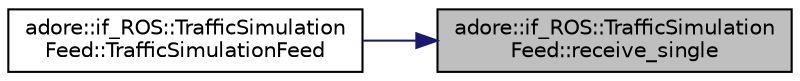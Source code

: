 digraph "adore::if_ROS::TrafficSimulationFeed::receive_single"
{
 // LATEX_PDF_SIZE
  edge [fontname="Helvetica",fontsize="10",labelfontname="Helvetica",labelfontsize="10"];
  node [fontname="Helvetica",fontsize="10",shape=record];
  rankdir="RL";
  Node1 [label="adore::if_ROS::TrafficSimulation\lFeed::receive_single",height=0.2,width=0.4,color="black", fillcolor="grey75", style="filled", fontcolor="black",tooltip="receives single message and puts data element in data_queue"];
  Node1 -> Node2 [dir="back",color="midnightblue",fontsize="10",style="solid",fontname="Helvetica"];
  Node2 [label="adore::if_ROS::TrafficSimulation\lFeed::TrafficSimulationFeed",height=0.2,width=0.4,color="black", fillcolor="white", style="filled",URL="$classadore_1_1if__ROS_1_1TrafficSimulationFeed.html#ad3dec27fe8db69cecb8c08eec77a2bd8",tooltip=" "];
}
